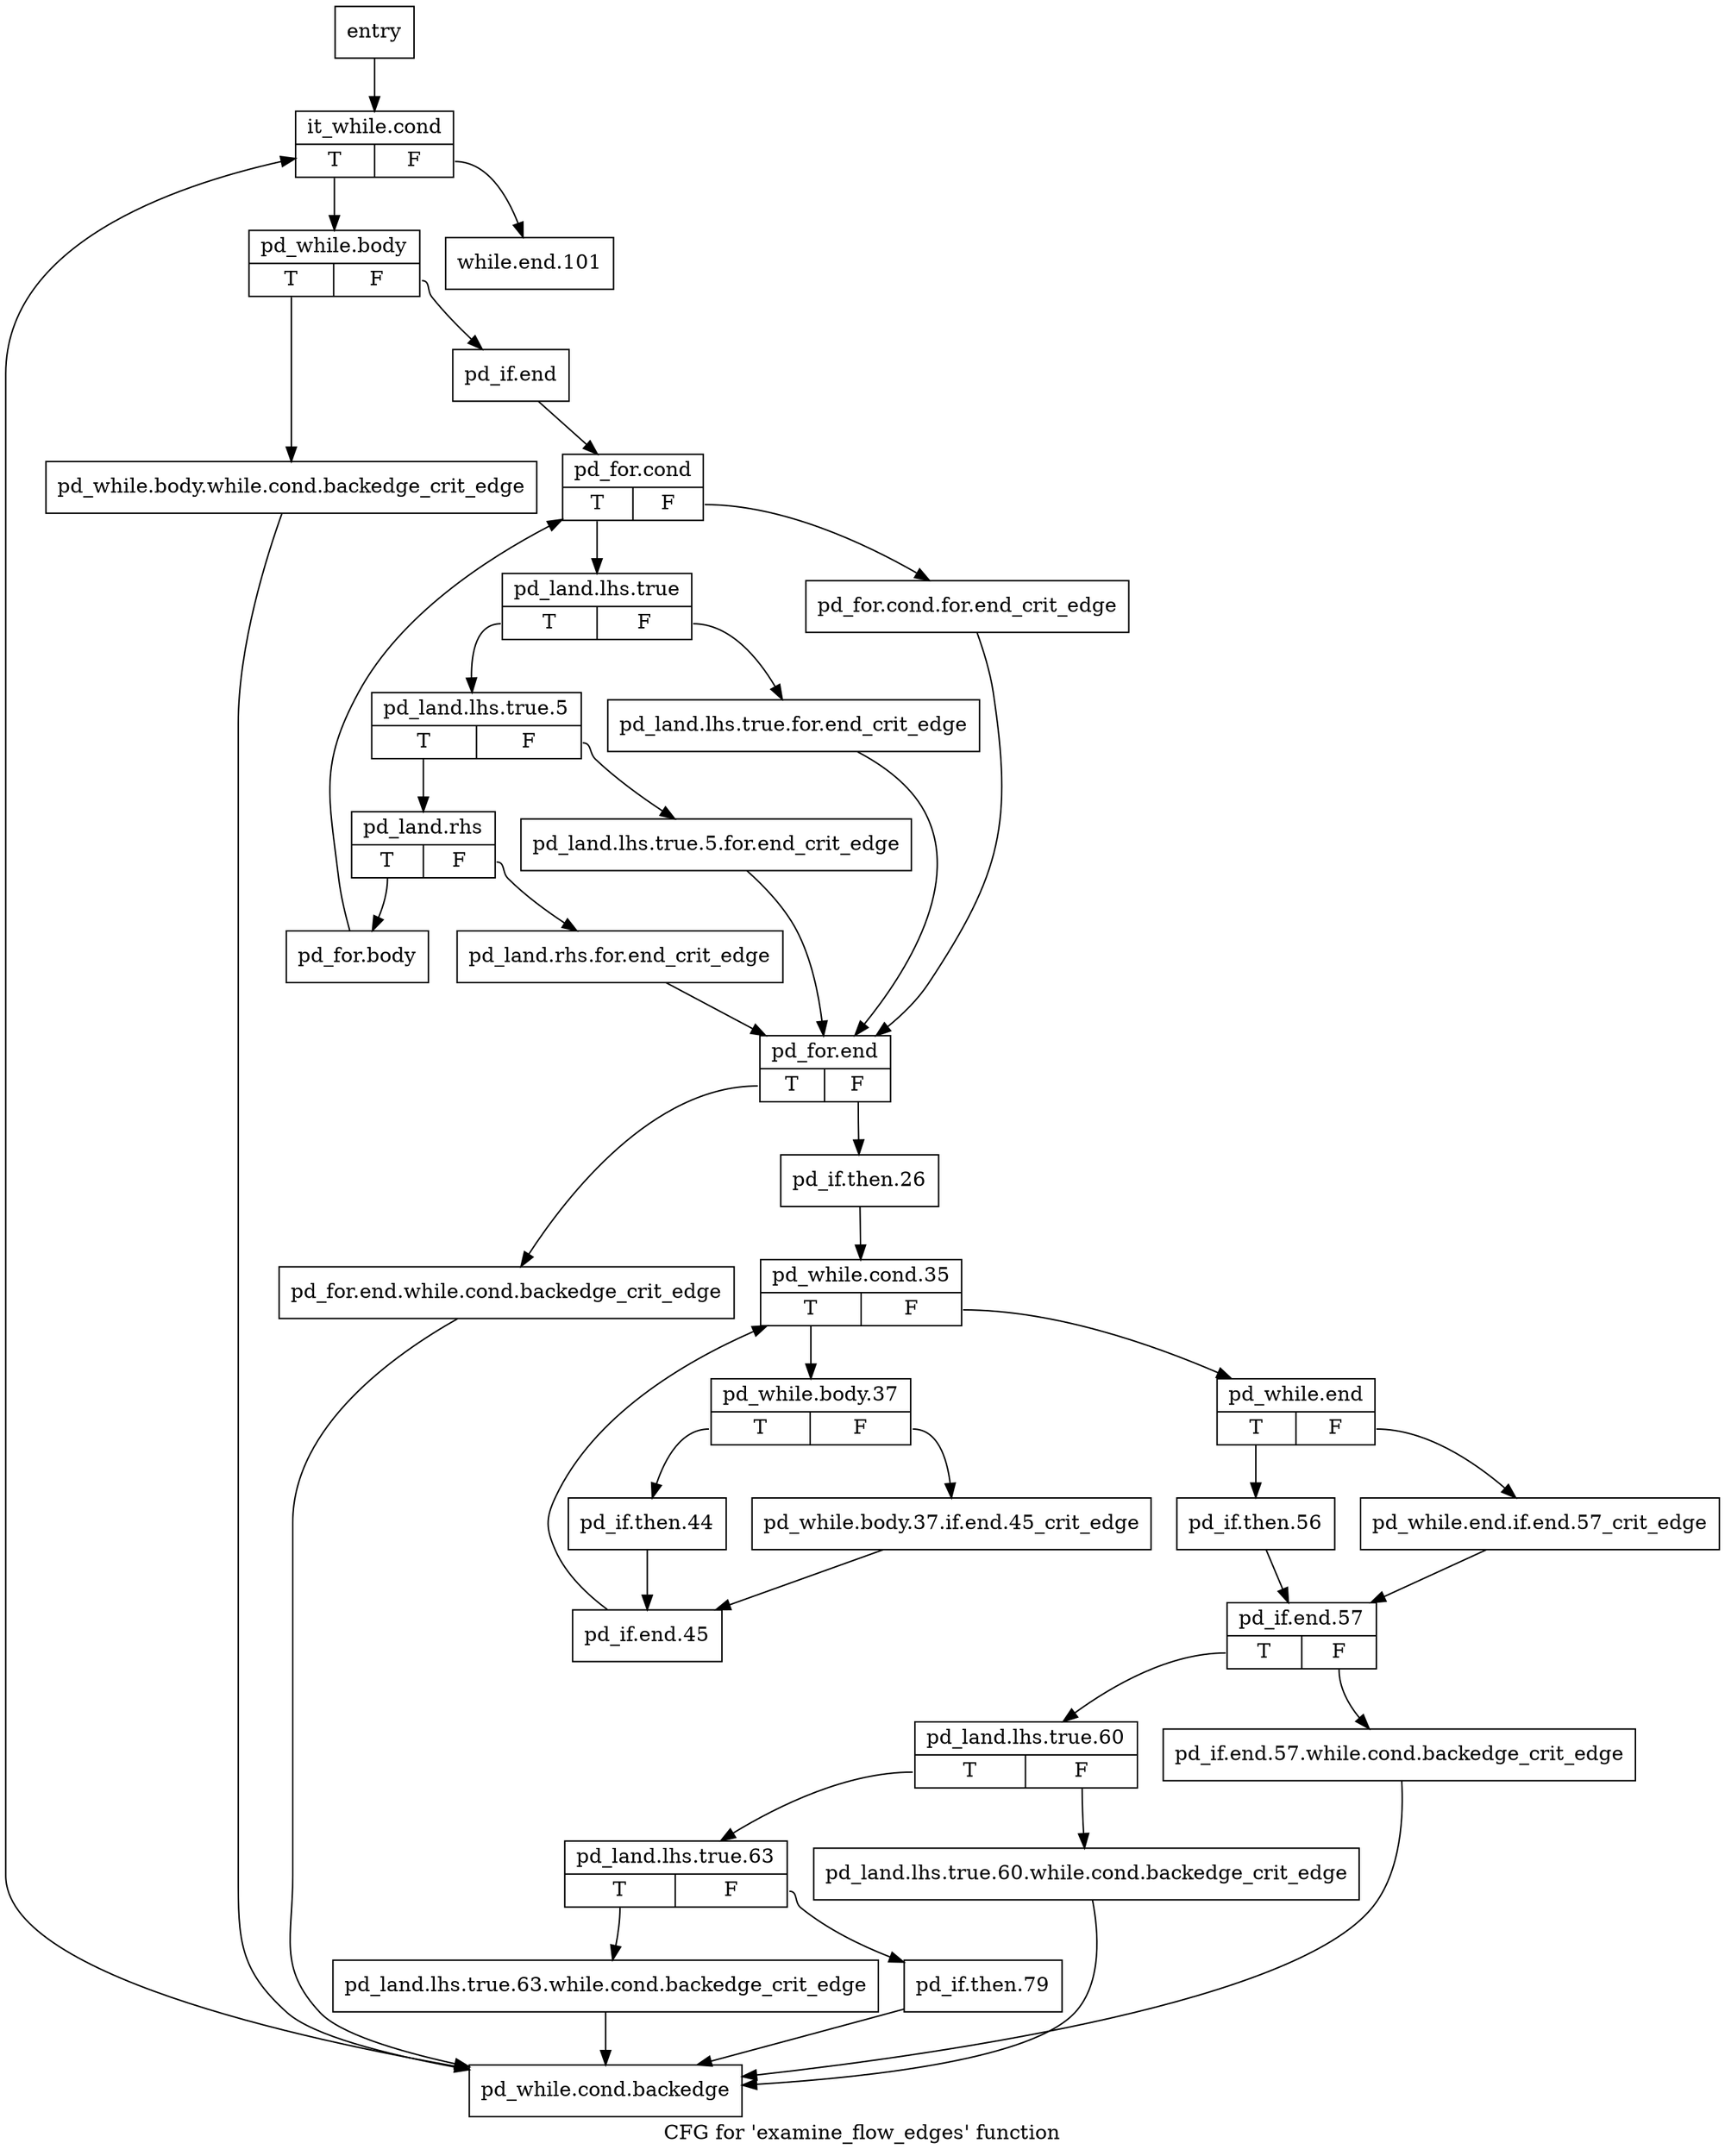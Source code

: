 digraph "CFG for 'examine_flow_edges' function" {
	label="CFG for 'examine_flow_edges' function";

	Node0x91cb720 [shape=record,label="{entry}"];
	Node0x91cb720 -> Node0x91cb770;
	Node0x91cb770 [shape=record,label="{it_while.cond|{<s0>T|<s1>F}}"];
	Node0x91cb770:s0 -> Node0x91cb7c0;
	Node0x91cb770:s1 -> Node0x91cc170;
	Node0x91cb7c0 [shape=record,label="{pd_while.body|{<s0>T|<s1>F}}"];
	Node0x91cb7c0:s0 -> Node0x91cb810;
	Node0x91cb7c0:s1 -> Node0x91cb8b0;
	Node0x91cb810 [shape=record,label="{pd_while.body.while.cond.backedge_crit_edge}"];
	Node0x91cb810 -> Node0x91cb860;
	Node0x91cb860 [shape=record,label="{pd_while.cond.backedge}"];
	Node0x91cb860 -> Node0x91cb770;
	Node0x91cb8b0 [shape=record,label="{pd_if.end}"];
	Node0x91cb8b0 -> Node0x91cb900;
	Node0x91cb900 [shape=record,label="{pd_for.cond|{<s0>T|<s1>F}}"];
	Node0x91cb900:s0 -> Node0x91cb9a0;
	Node0x91cb900:s1 -> Node0x91cb950;
	Node0x91cb950 [shape=record,label="{pd_for.cond.for.end_crit_edge}"];
	Node0x91cb950 -> Node0x91cbbd0;
	Node0x91cb9a0 [shape=record,label="{pd_land.lhs.true|{<s0>T|<s1>F}}"];
	Node0x91cb9a0:s0 -> Node0x91cba40;
	Node0x91cb9a0:s1 -> Node0x91cb9f0;
	Node0x91cb9f0 [shape=record,label="{pd_land.lhs.true.for.end_crit_edge}"];
	Node0x91cb9f0 -> Node0x91cbbd0;
	Node0x91cba40 [shape=record,label="{pd_land.lhs.true.5|{<s0>T|<s1>F}}"];
	Node0x91cba40:s0 -> Node0x91cbae0;
	Node0x91cba40:s1 -> Node0x91cba90;
	Node0x91cba90 [shape=record,label="{pd_land.lhs.true.5.for.end_crit_edge}"];
	Node0x91cba90 -> Node0x91cbbd0;
	Node0x91cbae0 [shape=record,label="{pd_land.rhs|{<s0>T|<s1>F}}"];
	Node0x91cbae0:s0 -> Node0x91cbb80;
	Node0x91cbae0:s1 -> Node0x91cbb30;
	Node0x91cbb30 [shape=record,label="{pd_land.rhs.for.end_crit_edge}"];
	Node0x91cbb30 -> Node0x91cbbd0;
	Node0x91cbb80 [shape=record,label="{pd_for.body}"];
	Node0x91cbb80 -> Node0x91cb900;
	Node0x91cbbd0 [shape=record,label="{pd_for.end|{<s0>T|<s1>F}}"];
	Node0x91cbbd0:s0 -> Node0x91cbc20;
	Node0x91cbbd0:s1 -> Node0x91cbc70;
	Node0x91cbc20 [shape=record,label="{pd_for.end.while.cond.backedge_crit_edge}"];
	Node0x91cbc20 -> Node0x91cb860;
	Node0x91cbc70 [shape=record,label="{pd_if.then.26}"];
	Node0x91cbc70 -> Node0x91cbcc0;
	Node0x91cbcc0 [shape=record,label="{pd_while.cond.35|{<s0>T|<s1>F}}"];
	Node0x91cbcc0:s0 -> Node0x91cbd10;
	Node0x91cbcc0:s1 -> Node0x91cbe50;
	Node0x91cbd10 [shape=record,label="{pd_while.body.37|{<s0>T|<s1>F}}"];
	Node0x91cbd10:s0 -> Node0x91cbdb0;
	Node0x91cbd10:s1 -> Node0x91cbd60;
	Node0x91cbd60 [shape=record,label="{pd_while.body.37.if.end.45_crit_edge}"];
	Node0x91cbd60 -> Node0x91cbe00;
	Node0x91cbdb0 [shape=record,label="{pd_if.then.44}"];
	Node0x91cbdb0 -> Node0x91cbe00;
	Node0x91cbe00 [shape=record,label="{pd_if.end.45}"];
	Node0x91cbe00 -> Node0x91cbcc0;
	Node0x91cbe50 [shape=record,label="{pd_while.end|{<s0>T|<s1>F}}"];
	Node0x91cbe50:s0 -> Node0x91cbef0;
	Node0x91cbe50:s1 -> Node0x91cbea0;
	Node0x91cbea0 [shape=record,label="{pd_while.end.if.end.57_crit_edge}"];
	Node0x91cbea0 -> Node0x91cbf40;
	Node0x91cbef0 [shape=record,label="{pd_if.then.56}"];
	Node0x91cbef0 -> Node0x91cbf40;
	Node0x91cbf40 [shape=record,label="{pd_if.end.57|{<s0>T|<s1>F}}"];
	Node0x91cbf40:s0 -> Node0x91cbfe0;
	Node0x91cbf40:s1 -> Node0x91cbf90;
	Node0x91cbf90 [shape=record,label="{pd_if.end.57.while.cond.backedge_crit_edge}"];
	Node0x91cbf90 -> Node0x91cb860;
	Node0x91cbfe0 [shape=record,label="{pd_land.lhs.true.60|{<s0>T|<s1>F}}"];
	Node0x91cbfe0:s0 -> Node0x91cc080;
	Node0x91cbfe0:s1 -> Node0x91cc030;
	Node0x91cc030 [shape=record,label="{pd_land.lhs.true.60.while.cond.backedge_crit_edge}"];
	Node0x91cc030 -> Node0x91cb860;
	Node0x91cc080 [shape=record,label="{pd_land.lhs.true.63|{<s0>T|<s1>F}}"];
	Node0x91cc080:s0 -> Node0x91cc0d0;
	Node0x91cc080:s1 -> Node0x91cc120;
	Node0x91cc0d0 [shape=record,label="{pd_land.lhs.true.63.while.cond.backedge_crit_edge}"];
	Node0x91cc0d0 -> Node0x91cb860;
	Node0x91cc120 [shape=record,label="{pd_if.then.79}"];
	Node0x91cc120 -> Node0x91cb860;
	Node0x91cc170 [shape=record,label="{while.end.101}"];
}
